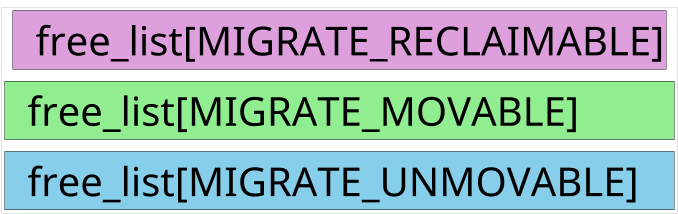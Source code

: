 @startuml
!$font_size = 200
!$border_thick = 2

scale 1/5
skinparam ComponentStyle rectangle
skinparam Component {
    FontSize $font_size
    BorderThickness $border_thick
    BorderColor black
}
skinparam Rectangle {
    FontSize 0
    BorderThickness 0
    BackgroundColor transparent
}

skinparam ArrowThickness 10

rectangle free_list {
    component "  free_list[MIGRATE_RECLAIMABLE]" as c1 #Plum
    component "  free_list[MIGRATE_MOVABLE]\t\t" as c2 #LightGreen
    component "  free_list[MIGRATE_UNMOVABLE]\t" as c3 #SkyBlue

    c1-down[hidden]-c2
    c2-down[hidden]-c3
}

@enduml
